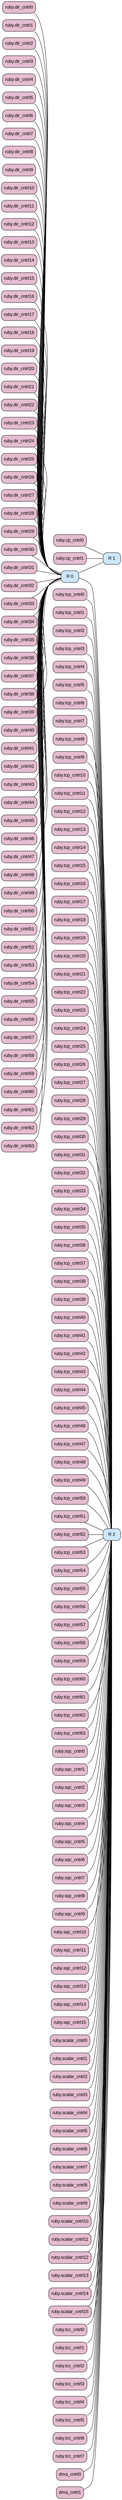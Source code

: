 graph G {
rankdir=LR;
"system.ruby.network.ext_links000.int_node" [color="#000000", fillcolor="#cce6fc", fontcolor="#000000", fontname=Arial, fontsize=14, label="R 0", shape=Mrecord, style="rounded, filled"];
"system.ruby.network.ext_links064.int_node" [color="#000000", fillcolor="#cce6fc", fontcolor="#000000", fontname=Arial, fontsize=14, label="R 1", shape=Mrecord, style="rounded, filled"];
"system.ruby.network.ext_links066.int_node" [color="#000000", fillcolor="#cce6fc", fontcolor="#000000", fontname=Arial, fontsize=14, label="R 2", shape=Mrecord, style="rounded, filled"];
"system.ruby.network.ext_links000.int_node" -- "system.ruby.network.ext_links064.int_node";
"system.ruby.network.ext_links000.int_node" -- "system.ruby.network.ext_links066.int_node";
"system.ruby.dir_cntrl0" [color="#000000", fillcolor="#e5bcd0", fontcolor="#000000", fontname=Arial, fontsize=14, label="ruby.dir_cntrl0", shape=Mrecord, style="rounded, filled"];
"system.ruby.dir_cntrl0" -- "system.ruby.network.ext_links000.int_node";
"system.ruby.dir_cntrl1" [color="#000000", fillcolor="#e5bcd0", fontcolor="#000000", fontname=Arial, fontsize=14, label="ruby.dir_cntrl1", shape=Mrecord, style="rounded, filled"];
"system.ruby.dir_cntrl1" -- "system.ruby.network.ext_links000.int_node";
"system.ruby.dir_cntrl2" [color="#000000", fillcolor="#e5bcd0", fontcolor="#000000", fontname=Arial, fontsize=14, label="ruby.dir_cntrl2", shape=Mrecord, style="rounded, filled"];
"system.ruby.dir_cntrl2" -- "system.ruby.network.ext_links000.int_node";
"system.ruby.dir_cntrl3" [color="#000000", fillcolor="#e5bcd0", fontcolor="#000000", fontname=Arial, fontsize=14, label="ruby.dir_cntrl3", shape=Mrecord, style="rounded, filled"];
"system.ruby.dir_cntrl3" -- "system.ruby.network.ext_links000.int_node";
"system.ruby.dir_cntrl4" [color="#000000", fillcolor="#e5bcd0", fontcolor="#000000", fontname=Arial, fontsize=14, label="ruby.dir_cntrl4", shape=Mrecord, style="rounded, filled"];
"system.ruby.dir_cntrl4" -- "system.ruby.network.ext_links000.int_node";
"system.ruby.dir_cntrl5" [color="#000000", fillcolor="#e5bcd0", fontcolor="#000000", fontname=Arial, fontsize=14, label="ruby.dir_cntrl5", shape=Mrecord, style="rounded, filled"];
"system.ruby.dir_cntrl5" -- "system.ruby.network.ext_links000.int_node";
"system.ruby.dir_cntrl6" [color="#000000", fillcolor="#e5bcd0", fontcolor="#000000", fontname=Arial, fontsize=14, label="ruby.dir_cntrl6", shape=Mrecord, style="rounded, filled"];
"system.ruby.dir_cntrl6" -- "system.ruby.network.ext_links000.int_node";
"system.ruby.dir_cntrl7" [color="#000000", fillcolor="#e5bcd0", fontcolor="#000000", fontname=Arial, fontsize=14, label="ruby.dir_cntrl7", shape=Mrecord, style="rounded, filled"];
"system.ruby.dir_cntrl7" -- "system.ruby.network.ext_links000.int_node";
"system.ruby.dir_cntrl8" [color="#000000", fillcolor="#e5bcd0", fontcolor="#000000", fontname=Arial, fontsize=14, label="ruby.dir_cntrl8", shape=Mrecord, style="rounded, filled"];
"system.ruby.dir_cntrl8" -- "system.ruby.network.ext_links000.int_node";
"system.ruby.dir_cntrl9" [color="#000000", fillcolor="#e5bcd0", fontcolor="#000000", fontname=Arial, fontsize=14, label="ruby.dir_cntrl9", shape=Mrecord, style="rounded, filled"];
"system.ruby.dir_cntrl9" -- "system.ruby.network.ext_links000.int_node";
"system.ruby.dir_cntrl10" [color="#000000", fillcolor="#e5bcd0", fontcolor="#000000", fontname=Arial, fontsize=14, label="ruby.dir_cntrl10", shape=Mrecord, style="rounded, filled"];
"system.ruby.dir_cntrl10" -- "system.ruby.network.ext_links000.int_node";
"system.ruby.dir_cntrl11" [color="#000000", fillcolor="#e5bcd0", fontcolor="#000000", fontname=Arial, fontsize=14, label="ruby.dir_cntrl11", shape=Mrecord, style="rounded, filled"];
"system.ruby.dir_cntrl11" -- "system.ruby.network.ext_links000.int_node";
"system.ruby.dir_cntrl12" [color="#000000", fillcolor="#e5bcd0", fontcolor="#000000", fontname=Arial, fontsize=14, label="ruby.dir_cntrl12", shape=Mrecord, style="rounded, filled"];
"system.ruby.dir_cntrl12" -- "system.ruby.network.ext_links000.int_node";
"system.ruby.dir_cntrl13" [color="#000000", fillcolor="#e5bcd0", fontcolor="#000000", fontname=Arial, fontsize=14, label="ruby.dir_cntrl13", shape=Mrecord, style="rounded, filled"];
"system.ruby.dir_cntrl13" -- "system.ruby.network.ext_links000.int_node";
"system.ruby.dir_cntrl14" [color="#000000", fillcolor="#e5bcd0", fontcolor="#000000", fontname=Arial, fontsize=14, label="ruby.dir_cntrl14", shape=Mrecord, style="rounded, filled"];
"system.ruby.dir_cntrl14" -- "system.ruby.network.ext_links000.int_node";
"system.ruby.dir_cntrl15" [color="#000000", fillcolor="#e5bcd0", fontcolor="#000000", fontname=Arial, fontsize=14, label="ruby.dir_cntrl15", shape=Mrecord, style="rounded, filled"];
"system.ruby.dir_cntrl15" -- "system.ruby.network.ext_links000.int_node";
"system.ruby.dir_cntrl16" [color="#000000", fillcolor="#e5bcd0", fontcolor="#000000", fontname=Arial, fontsize=14, label="ruby.dir_cntrl16", shape=Mrecord, style="rounded, filled"];
"system.ruby.dir_cntrl16" -- "system.ruby.network.ext_links000.int_node";
"system.ruby.dir_cntrl17" [color="#000000", fillcolor="#e5bcd0", fontcolor="#000000", fontname=Arial, fontsize=14, label="ruby.dir_cntrl17", shape=Mrecord, style="rounded, filled"];
"system.ruby.dir_cntrl17" -- "system.ruby.network.ext_links000.int_node";
"system.ruby.dir_cntrl18" [color="#000000", fillcolor="#e5bcd0", fontcolor="#000000", fontname=Arial, fontsize=14, label="ruby.dir_cntrl18", shape=Mrecord, style="rounded, filled"];
"system.ruby.dir_cntrl18" -- "system.ruby.network.ext_links000.int_node";
"system.ruby.dir_cntrl19" [color="#000000", fillcolor="#e5bcd0", fontcolor="#000000", fontname=Arial, fontsize=14, label="ruby.dir_cntrl19", shape=Mrecord, style="rounded, filled"];
"system.ruby.dir_cntrl19" -- "system.ruby.network.ext_links000.int_node";
"system.ruby.dir_cntrl20" [color="#000000", fillcolor="#e5bcd0", fontcolor="#000000", fontname=Arial, fontsize=14, label="ruby.dir_cntrl20", shape=Mrecord, style="rounded, filled"];
"system.ruby.dir_cntrl20" -- "system.ruby.network.ext_links000.int_node";
"system.ruby.dir_cntrl21" [color="#000000", fillcolor="#e5bcd0", fontcolor="#000000", fontname=Arial, fontsize=14, label="ruby.dir_cntrl21", shape=Mrecord, style="rounded, filled"];
"system.ruby.dir_cntrl21" -- "system.ruby.network.ext_links000.int_node";
"system.ruby.dir_cntrl22" [color="#000000", fillcolor="#e5bcd0", fontcolor="#000000", fontname=Arial, fontsize=14, label="ruby.dir_cntrl22", shape=Mrecord, style="rounded, filled"];
"system.ruby.dir_cntrl22" -- "system.ruby.network.ext_links000.int_node";
"system.ruby.dir_cntrl23" [color="#000000", fillcolor="#e5bcd0", fontcolor="#000000", fontname=Arial, fontsize=14, label="ruby.dir_cntrl23", shape=Mrecord, style="rounded, filled"];
"system.ruby.dir_cntrl23" -- "system.ruby.network.ext_links000.int_node";
"system.ruby.dir_cntrl24" [color="#000000", fillcolor="#e5bcd0", fontcolor="#000000", fontname=Arial, fontsize=14, label="ruby.dir_cntrl24", shape=Mrecord, style="rounded, filled"];
"system.ruby.dir_cntrl24" -- "system.ruby.network.ext_links000.int_node";
"system.ruby.dir_cntrl25" [color="#000000", fillcolor="#e5bcd0", fontcolor="#000000", fontname=Arial, fontsize=14, label="ruby.dir_cntrl25", shape=Mrecord, style="rounded, filled"];
"system.ruby.dir_cntrl25" -- "system.ruby.network.ext_links000.int_node";
"system.ruby.dir_cntrl26" [color="#000000", fillcolor="#e5bcd0", fontcolor="#000000", fontname=Arial, fontsize=14, label="ruby.dir_cntrl26", shape=Mrecord, style="rounded, filled"];
"system.ruby.dir_cntrl26" -- "system.ruby.network.ext_links000.int_node";
"system.ruby.dir_cntrl27" [color="#000000", fillcolor="#e5bcd0", fontcolor="#000000", fontname=Arial, fontsize=14, label="ruby.dir_cntrl27", shape=Mrecord, style="rounded, filled"];
"system.ruby.dir_cntrl27" -- "system.ruby.network.ext_links000.int_node";
"system.ruby.dir_cntrl28" [color="#000000", fillcolor="#e5bcd0", fontcolor="#000000", fontname=Arial, fontsize=14, label="ruby.dir_cntrl28", shape=Mrecord, style="rounded, filled"];
"system.ruby.dir_cntrl28" -- "system.ruby.network.ext_links000.int_node";
"system.ruby.dir_cntrl29" [color="#000000", fillcolor="#e5bcd0", fontcolor="#000000", fontname=Arial, fontsize=14, label="ruby.dir_cntrl29", shape=Mrecord, style="rounded, filled"];
"system.ruby.dir_cntrl29" -- "system.ruby.network.ext_links000.int_node";
"system.ruby.dir_cntrl30" [color="#000000", fillcolor="#e5bcd0", fontcolor="#000000", fontname=Arial, fontsize=14, label="ruby.dir_cntrl30", shape=Mrecord, style="rounded, filled"];
"system.ruby.dir_cntrl30" -- "system.ruby.network.ext_links000.int_node";
"system.ruby.dir_cntrl31" [color="#000000", fillcolor="#e5bcd0", fontcolor="#000000", fontname=Arial, fontsize=14, label="ruby.dir_cntrl31", shape=Mrecord, style="rounded, filled"];
"system.ruby.dir_cntrl31" -- "system.ruby.network.ext_links000.int_node";
"system.ruby.dir_cntrl32" [color="#000000", fillcolor="#e5bcd0", fontcolor="#000000", fontname=Arial, fontsize=14, label="ruby.dir_cntrl32", shape=Mrecord, style="rounded, filled"];
"system.ruby.dir_cntrl32" -- "system.ruby.network.ext_links000.int_node";
"system.ruby.dir_cntrl33" [color="#000000", fillcolor="#e5bcd0", fontcolor="#000000", fontname=Arial, fontsize=14, label="ruby.dir_cntrl33", shape=Mrecord, style="rounded, filled"];
"system.ruby.dir_cntrl33" -- "system.ruby.network.ext_links000.int_node";
"system.ruby.dir_cntrl34" [color="#000000", fillcolor="#e5bcd0", fontcolor="#000000", fontname=Arial, fontsize=14, label="ruby.dir_cntrl34", shape=Mrecord, style="rounded, filled"];
"system.ruby.dir_cntrl34" -- "system.ruby.network.ext_links000.int_node";
"system.ruby.dir_cntrl35" [color="#000000", fillcolor="#e5bcd0", fontcolor="#000000", fontname=Arial, fontsize=14, label="ruby.dir_cntrl35", shape=Mrecord, style="rounded, filled"];
"system.ruby.dir_cntrl35" -- "system.ruby.network.ext_links000.int_node";
"system.ruby.dir_cntrl36" [color="#000000", fillcolor="#e5bcd0", fontcolor="#000000", fontname=Arial, fontsize=14, label="ruby.dir_cntrl36", shape=Mrecord, style="rounded, filled"];
"system.ruby.dir_cntrl36" -- "system.ruby.network.ext_links000.int_node";
"system.ruby.dir_cntrl37" [color="#000000", fillcolor="#e5bcd0", fontcolor="#000000", fontname=Arial, fontsize=14, label="ruby.dir_cntrl37", shape=Mrecord, style="rounded, filled"];
"system.ruby.dir_cntrl37" -- "system.ruby.network.ext_links000.int_node";
"system.ruby.dir_cntrl38" [color="#000000", fillcolor="#e5bcd0", fontcolor="#000000", fontname=Arial, fontsize=14, label="ruby.dir_cntrl38", shape=Mrecord, style="rounded, filled"];
"system.ruby.dir_cntrl38" -- "system.ruby.network.ext_links000.int_node";
"system.ruby.dir_cntrl39" [color="#000000", fillcolor="#e5bcd0", fontcolor="#000000", fontname=Arial, fontsize=14, label="ruby.dir_cntrl39", shape=Mrecord, style="rounded, filled"];
"system.ruby.dir_cntrl39" -- "system.ruby.network.ext_links000.int_node";
"system.ruby.dir_cntrl40" [color="#000000", fillcolor="#e5bcd0", fontcolor="#000000", fontname=Arial, fontsize=14, label="ruby.dir_cntrl40", shape=Mrecord, style="rounded, filled"];
"system.ruby.dir_cntrl40" -- "system.ruby.network.ext_links000.int_node";
"system.ruby.dir_cntrl41" [color="#000000", fillcolor="#e5bcd0", fontcolor="#000000", fontname=Arial, fontsize=14, label="ruby.dir_cntrl41", shape=Mrecord, style="rounded, filled"];
"system.ruby.dir_cntrl41" -- "system.ruby.network.ext_links000.int_node";
"system.ruby.dir_cntrl42" [color="#000000", fillcolor="#e5bcd0", fontcolor="#000000", fontname=Arial, fontsize=14, label="ruby.dir_cntrl42", shape=Mrecord, style="rounded, filled"];
"system.ruby.dir_cntrl42" -- "system.ruby.network.ext_links000.int_node";
"system.ruby.dir_cntrl43" [color="#000000", fillcolor="#e5bcd0", fontcolor="#000000", fontname=Arial, fontsize=14, label="ruby.dir_cntrl43", shape=Mrecord, style="rounded, filled"];
"system.ruby.dir_cntrl43" -- "system.ruby.network.ext_links000.int_node";
"system.ruby.dir_cntrl44" [color="#000000", fillcolor="#e5bcd0", fontcolor="#000000", fontname=Arial, fontsize=14, label="ruby.dir_cntrl44", shape=Mrecord, style="rounded, filled"];
"system.ruby.dir_cntrl44" -- "system.ruby.network.ext_links000.int_node";
"system.ruby.dir_cntrl45" [color="#000000", fillcolor="#e5bcd0", fontcolor="#000000", fontname=Arial, fontsize=14, label="ruby.dir_cntrl45", shape=Mrecord, style="rounded, filled"];
"system.ruby.dir_cntrl45" -- "system.ruby.network.ext_links000.int_node";
"system.ruby.dir_cntrl46" [color="#000000", fillcolor="#e5bcd0", fontcolor="#000000", fontname=Arial, fontsize=14, label="ruby.dir_cntrl46", shape=Mrecord, style="rounded, filled"];
"system.ruby.dir_cntrl46" -- "system.ruby.network.ext_links000.int_node";
"system.ruby.dir_cntrl47" [color="#000000", fillcolor="#e5bcd0", fontcolor="#000000", fontname=Arial, fontsize=14, label="ruby.dir_cntrl47", shape=Mrecord, style="rounded, filled"];
"system.ruby.dir_cntrl47" -- "system.ruby.network.ext_links000.int_node";
"system.ruby.dir_cntrl48" [color="#000000", fillcolor="#e5bcd0", fontcolor="#000000", fontname=Arial, fontsize=14, label="ruby.dir_cntrl48", shape=Mrecord, style="rounded, filled"];
"system.ruby.dir_cntrl48" -- "system.ruby.network.ext_links000.int_node";
"system.ruby.dir_cntrl49" [color="#000000", fillcolor="#e5bcd0", fontcolor="#000000", fontname=Arial, fontsize=14, label="ruby.dir_cntrl49", shape=Mrecord, style="rounded, filled"];
"system.ruby.dir_cntrl49" -- "system.ruby.network.ext_links000.int_node";
"system.ruby.dir_cntrl50" [color="#000000", fillcolor="#e5bcd0", fontcolor="#000000", fontname=Arial, fontsize=14, label="ruby.dir_cntrl50", shape=Mrecord, style="rounded, filled"];
"system.ruby.dir_cntrl50" -- "system.ruby.network.ext_links000.int_node";
"system.ruby.dir_cntrl51" [color="#000000", fillcolor="#e5bcd0", fontcolor="#000000", fontname=Arial, fontsize=14, label="ruby.dir_cntrl51", shape=Mrecord, style="rounded, filled"];
"system.ruby.dir_cntrl51" -- "system.ruby.network.ext_links000.int_node";
"system.ruby.dir_cntrl52" [color="#000000", fillcolor="#e5bcd0", fontcolor="#000000", fontname=Arial, fontsize=14, label="ruby.dir_cntrl52", shape=Mrecord, style="rounded, filled"];
"system.ruby.dir_cntrl52" -- "system.ruby.network.ext_links000.int_node";
"system.ruby.dir_cntrl53" [color="#000000", fillcolor="#e5bcd0", fontcolor="#000000", fontname=Arial, fontsize=14, label="ruby.dir_cntrl53", shape=Mrecord, style="rounded, filled"];
"system.ruby.dir_cntrl53" -- "system.ruby.network.ext_links000.int_node";
"system.ruby.dir_cntrl54" [color="#000000", fillcolor="#e5bcd0", fontcolor="#000000", fontname=Arial, fontsize=14, label="ruby.dir_cntrl54", shape=Mrecord, style="rounded, filled"];
"system.ruby.dir_cntrl54" -- "system.ruby.network.ext_links000.int_node";
"system.ruby.dir_cntrl55" [color="#000000", fillcolor="#e5bcd0", fontcolor="#000000", fontname=Arial, fontsize=14, label="ruby.dir_cntrl55", shape=Mrecord, style="rounded, filled"];
"system.ruby.dir_cntrl55" -- "system.ruby.network.ext_links000.int_node";
"system.ruby.dir_cntrl56" [color="#000000", fillcolor="#e5bcd0", fontcolor="#000000", fontname=Arial, fontsize=14, label="ruby.dir_cntrl56", shape=Mrecord, style="rounded, filled"];
"system.ruby.dir_cntrl56" -- "system.ruby.network.ext_links000.int_node";
"system.ruby.dir_cntrl57" [color="#000000", fillcolor="#e5bcd0", fontcolor="#000000", fontname=Arial, fontsize=14, label="ruby.dir_cntrl57", shape=Mrecord, style="rounded, filled"];
"system.ruby.dir_cntrl57" -- "system.ruby.network.ext_links000.int_node";
"system.ruby.dir_cntrl58" [color="#000000", fillcolor="#e5bcd0", fontcolor="#000000", fontname=Arial, fontsize=14, label="ruby.dir_cntrl58", shape=Mrecord, style="rounded, filled"];
"system.ruby.dir_cntrl58" -- "system.ruby.network.ext_links000.int_node";
"system.ruby.dir_cntrl59" [color="#000000", fillcolor="#e5bcd0", fontcolor="#000000", fontname=Arial, fontsize=14, label="ruby.dir_cntrl59", shape=Mrecord, style="rounded, filled"];
"system.ruby.dir_cntrl59" -- "system.ruby.network.ext_links000.int_node";
"system.ruby.dir_cntrl60" [color="#000000", fillcolor="#e5bcd0", fontcolor="#000000", fontname=Arial, fontsize=14, label="ruby.dir_cntrl60", shape=Mrecord, style="rounded, filled"];
"system.ruby.dir_cntrl60" -- "system.ruby.network.ext_links000.int_node";
"system.ruby.dir_cntrl61" [color="#000000", fillcolor="#e5bcd0", fontcolor="#000000", fontname=Arial, fontsize=14, label="ruby.dir_cntrl61", shape=Mrecord, style="rounded, filled"];
"system.ruby.dir_cntrl61" -- "system.ruby.network.ext_links000.int_node";
"system.ruby.dir_cntrl62" [color="#000000", fillcolor="#e5bcd0", fontcolor="#000000", fontname=Arial, fontsize=14, label="ruby.dir_cntrl62", shape=Mrecord, style="rounded, filled"];
"system.ruby.dir_cntrl62" -- "system.ruby.network.ext_links000.int_node";
"system.ruby.dir_cntrl63" [color="#000000", fillcolor="#e5bcd0", fontcolor="#000000", fontname=Arial, fontsize=14, label="ruby.dir_cntrl63", shape=Mrecord, style="rounded, filled"];
"system.ruby.dir_cntrl63" -- "system.ruby.network.ext_links000.int_node";
"system.ruby.cp_cntrl0" [color="#000000", fillcolor="#e5bcd0", fontcolor="#000000", fontname=Arial, fontsize=14, label="ruby.cp_cntrl0", shape=Mrecord, style="rounded, filled"];
"system.ruby.cp_cntrl0" -- "system.ruby.network.ext_links064.int_node";
"system.ruby.cp_cntrl1" [color="#000000", fillcolor="#e5bcd0", fontcolor="#000000", fontname=Arial, fontsize=14, label="ruby.cp_cntrl1", shape=Mrecord, style="rounded, filled"];
"system.ruby.cp_cntrl1" -- "system.ruby.network.ext_links064.int_node";
"system.ruby.tcp_cntrl0" [color="#000000", fillcolor="#e5bcd0", fontcolor="#000000", fontname=Arial, fontsize=14, label="ruby.tcp_cntrl0", shape=Mrecord, style="rounded, filled"];
"system.ruby.tcp_cntrl0" -- "system.ruby.network.ext_links066.int_node";
"system.ruby.tcp_cntrl1" [color="#000000", fillcolor="#e5bcd0", fontcolor="#000000", fontname=Arial, fontsize=14, label="ruby.tcp_cntrl1", shape=Mrecord, style="rounded, filled"];
"system.ruby.tcp_cntrl1" -- "system.ruby.network.ext_links066.int_node";
"system.ruby.tcp_cntrl2" [color="#000000", fillcolor="#e5bcd0", fontcolor="#000000", fontname=Arial, fontsize=14, label="ruby.tcp_cntrl2", shape=Mrecord, style="rounded, filled"];
"system.ruby.tcp_cntrl2" -- "system.ruby.network.ext_links066.int_node";
"system.ruby.tcp_cntrl3" [color="#000000", fillcolor="#e5bcd0", fontcolor="#000000", fontname=Arial, fontsize=14, label="ruby.tcp_cntrl3", shape=Mrecord, style="rounded, filled"];
"system.ruby.tcp_cntrl3" -- "system.ruby.network.ext_links066.int_node";
"system.ruby.tcp_cntrl4" [color="#000000", fillcolor="#e5bcd0", fontcolor="#000000", fontname=Arial, fontsize=14, label="ruby.tcp_cntrl4", shape=Mrecord, style="rounded, filled"];
"system.ruby.tcp_cntrl4" -- "system.ruby.network.ext_links066.int_node";
"system.ruby.tcp_cntrl5" [color="#000000", fillcolor="#e5bcd0", fontcolor="#000000", fontname=Arial, fontsize=14, label="ruby.tcp_cntrl5", shape=Mrecord, style="rounded, filled"];
"system.ruby.tcp_cntrl5" -- "system.ruby.network.ext_links066.int_node";
"system.ruby.tcp_cntrl6" [color="#000000", fillcolor="#e5bcd0", fontcolor="#000000", fontname=Arial, fontsize=14, label="ruby.tcp_cntrl6", shape=Mrecord, style="rounded, filled"];
"system.ruby.tcp_cntrl6" -- "system.ruby.network.ext_links066.int_node";
"system.ruby.tcp_cntrl7" [color="#000000", fillcolor="#e5bcd0", fontcolor="#000000", fontname=Arial, fontsize=14, label="ruby.tcp_cntrl7", shape=Mrecord, style="rounded, filled"];
"system.ruby.tcp_cntrl7" -- "system.ruby.network.ext_links066.int_node";
"system.ruby.tcp_cntrl8" [color="#000000", fillcolor="#e5bcd0", fontcolor="#000000", fontname=Arial, fontsize=14, label="ruby.tcp_cntrl8", shape=Mrecord, style="rounded, filled"];
"system.ruby.tcp_cntrl8" -- "system.ruby.network.ext_links066.int_node";
"system.ruby.tcp_cntrl9" [color="#000000", fillcolor="#e5bcd0", fontcolor="#000000", fontname=Arial, fontsize=14, label="ruby.tcp_cntrl9", shape=Mrecord, style="rounded, filled"];
"system.ruby.tcp_cntrl9" -- "system.ruby.network.ext_links066.int_node";
"system.ruby.tcp_cntrl10" [color="#000000", fillcolor="#e5bcd0", fontcolor="#000000", fontname=Arial, fontsize=14, label="ruby.tcp_cntrl10", shape=Mrecord, style="rounded, filled"];
"system.ruby.tcp_cntrl10" -- "system.ruby.network.ext_links066.int_node";
"system.ruby.tcp_cntrl11" [color="#000000", fillcolor="#e5bcd0", fontcolor="#000000", fontname=Arial, fontsize=14, label="ruby.tcp_cntrl11", shape=Mrecord, style="rounded, filled"];
"system.ruby.tcp_cntrl11" -- "system.ruby.network.ext_links066.int_node";
"system.ruby.tcp_cntrl12" [color="#000000", fillcolor="#e5bcd0", fontcolor="#000000", fontname=Arial, fontsize=14, label="ruby.tcp_cntrl12", shape=Mrecord, style="rounded, filled"];
"system.ruby.tcp_cntrl12" -- "system.ruby.network.ext_links066.int_node";
"system.ruby.tcp_cntrl13" [color="#000000", fillcolor="#e5bcd0", fontcolor="#000000", fontname=Arial, fontsize=14, label="ruby.tcp_cntrl13", shape=Mrecord, style="rounded, filled"];
"system.ruby.tcp_cntrl13" -- "system.ruby.network.ext_links066.int_node";
"system.ruby.tcp_cntrl14" [color="#000000", fillcolor="#e5bcd0", fontcolor="#000000", fontname=Arial, fontsize=14, label="ruby.tcp_cntrl14", shape=Mrecord, style="rounded, filled"];
"system.ruby.tcp_cntrl14" -- "system.ruby.network.ext_links066.int_node";
"system.ruby.tcp_cntrl15" [color="#000000", fillcolor="#e5bcd0", fontcolor="#000000", fontname=Arial, fontsize=14, label="ruby.tcp_cntrl15", shape=Mrecord, style="rounded, filled"];
"system.ruby.tcp_cntrl15" -- "system.ruby.network.ext_links066.int_node";
"system.ruby.tcp_cntrl16" [color="#000000", fillcolor="#e5bcd0", fontcolor="#000000", fontname=Arial, fontsize=14, label="ruby.tcp_cntrl16", shape=Mrecord, style="rounded, filled"];
"system.ruby.tcp_cntrl16" -- "system.ruby.network.ext_links066.int_node";
"system.ruby.tcp_cntrl17" [color="#000000", fillcolor="#e5bcd0", fontcolor="#000000", fontname=Arial, fontsize=14, label="ruby.tcp_cntrl17", shape=Mrecord, style="rounded, filled"];
"system.ruby.tcp_cntrl17" -- "system.ruby.network.ext_links066.int_node";
"system.ruby.tcp_cntrl18" [color="#000000", fillcolor="#e5bcd0", fontcolor="#000000", fontname=Arial, fontsize=14, label="ruby.tcp_cntrl18", shape=Mrecord, style="rounded, filled"];
"system.ruby.tcp_cntrl18" -- "system.ruby.network.ext_links066.int_node";
"system.ruby.tcp_cntrl19" [color="#000000", fillcolor="#e5bcd0", fontcolor="#000000", fontname=Arial, fontsize=14, label="ruby.tcp_cntrl19", shape=Mrecord, style="rounded, filled"];
"system.ruby.tcp_cntrl19" -- "system.ruby.network.ext_links066.int_node";
"system.ruby.tcp_cntrl20" [color="#000000", fillcolor="#e5bcd0", fontcolor="#000000", fontname=Arial, fontsize=14, label="ruby.tcp_cntrl20", shape=Mrecord, style="rounded, filled"];
"system.ruby.tcp_cntrl20" -- "system.ruby.network.ext_links066.int_node";
"system.ruby.tcp_cntrl21" [color="#000000", fillcolor="#e5bcd0", fontcolor="#000000", fontname=Arial, fontsize=14, label="ruby.tcp_cntrl21", shape=Mrecord, style="rounded, filled"];
"system.ruby.tcp_cntrl21" -- "system.ruby.network.ext_links066.int_node";
"system.ruby.tcp_cntrl22" [color="#000000", fillcolor="#e5bcd0", fontcolor="#000000", fontname=Arial, fontsize=14, label="ruby.tcp_cntrl22", shape=Mrecord, style="rounded, filled"];
"system.ruby.tcp_cntrl22" -- "system.ruby.network.ext_links066.int_node";
"system.ruby.tcp_cntrl23" [color="#000000", fillcolor="#e5bcd0", fontcolor="#000000", fontname=Arial, fontsize=14, label="ruby.tcp_cntrl23", shape=Mrecord, style="rounded, filled"];
"system.ruby.tcp_cntrl23" -- "system.ruby.network.ext_links066.int_node";
"system.ruby.tcp_cntrl24" [color="#000000", fillcolor="#e5bcd0", fontcolor="#000000", fontname=Arial, fontsize=14, label="ruby.tcp_cntrl24", shape=Mrecord, style="rounded, filled"];
"system.ruby.tcp_cntrl24" -- "system.ruby.network.ext_links066.int_node";
"system.ruby.tcp_cntrl25" [color="#000000", fillcolor="#e5bcd0", fontcolor="#000000", fontname=Arial, fontsize=14, label="ruby.tcp_cntrl25", shape=Mrecord, style="rounded, filled"];
"system.ruby.tcp_cntrl25" -- "system.ruby.network.ext_links066.int_node";
"system.ruby.tcp_cntrl26" [color="#000000", fillcolor="#e5bcd0", fontcolor="#000000", fontname=Arial, fontsize=14, label="ruby.tcp_cntrl26", shape=Mrecord, style="rounded, filled"];
"system.ruby.tcp_cntrl26" -- "system.ruby.network.ext_links066.int_node";
"system.ruby.tcp_cntrl27" [color="#000000", fillcolor="#e5bcd0", fontcolor="#000000", fontname=Arial, fontsize=14, label="ruby.tcp_cntrl27", shape=Mrecord, style="rounded, filled"];
"system.ruby.tcp_cntrl27" -- "system.ruby.network.ext_links066.int_node";
"system.ruby.tcp_cntrl28" [color="#000000", fillcolor="#e5bcd0", fontcolor="#000000", fontname=Arial, fontsize=14, label="ruby.tcp_cntrl28", shape=Mrecord, style="rounded, filled"];
"system.ruby.tcp_cntrl28" -- "system.ruby.network.ext_links066.int_node";
"system.ruby.tcp_cntrl29" [color="#000000", fillcolor="#e5bcd0", fontcolor="#000000", fontname=Arial, fontsize=14, label="ruby.tcp_cntrl29", shape=Mrecord, style="rounded, filled"];
"system.ruby.tcp_cntrl29" -- "system.ruby.network.ext_links066.int_node";
"system.ruby.tcp_cntrl30" [color="#000000", fillcolor="#e5bcd0", fontcolor="#000000", fontname=Arial, fontsize=14, label="ruby.tcp_cntrl30", shape=Mrecord, style="rounded, filled"];
"system.ruby.tcp_cntrl30" -- "system.ruby.network.ext_links066.int_node";
"system.ruby.tcp_cntrl31" [color="#000000", fillcolor="#e5bcd0", fontcolor="#000000", fontname=Arial, fontsize=14, label="ruby.tcp_cntrl31", shape=Mrecord, style="rounded, filled"];
"system.ruby.tcp_cntrl31" -- "system.ruby.network.ext_links066.int_node";
"system.ruby.tcp_cntrl32" [color="#000000", fillcolor="#e5bcd0", fontcolor="#000000", fontname=Arial, fontsize=14, label="ruby.tcp_cntrl32", shape=Mrecord, style="rounded, filled"];
"system.ruby.tcp_cntrl32" -- "system.ruby.network.ext_links066.int_node";
"system.ruby.tcp_cntrl33" [color="#000000", fillcolor="#e5bcd0", fontcolor="#000000", fontname=Arial, fontsize=14, label="ruby.tcp_cntrl33", shape=Mrecord, style="rounded, filled"];
"system.ruby.tcp_cntrl33" -- "system.ruby.network.ext_links066.int_node";
"system.ruby.tcp_cntrl34" [color="#000000", fillcolor="#e5bcd0", fontcolor="#000000", fontname=Arial, fontsize=14, label="ruby.tcp_cntrl34", shape=Mrecord, style="rounded, filled"];
"system.ruby.tcp_cntrl34" -- "system.ruby.network.ext_links066.int_node";
"system.ruby.tcp_cntrl35" [color="#000000", fillcolor="#e5bcd0", fontcolor="#000000", fontname=Arial, fontsize=14, label="ruby.tcp_cntrl35", shape=Mrecord, style="rounded, filled"];
"system.ruby.tcp_cntrl35" -- "system.ruby.network.ext_links066.int_node";
"system.ruby.tcp_cntrl36" [color="#000000", fillcolor="#e5bcd0", fontcolor="#000000", fontname=Arial, fontsize=14, label="ruby.tcp_cntrl36", shape=Mrecord, style="rounded, filled"];
"system.ruby.tcp_cntrl36" -- "system.ruby.network.ext_links066.int_node";
"system.ruby.tcp_cntrl37" [color="#000000", fillcolor="#e5bcd0", fontcolor="#000000", fontname=Arial, fontsize=14, label="ruby.tcp_cntrl37", shape=Mrecord, style="rounded, filled"];
"system.ruby.tcp_cntrl37" -- "system.ruby.network.ext_links066.int_node";
"system.ruby.tcp_cntrl38" [color="#000000", fillcolor="#e5bcd0", fontcolor="#000000", fontname=Arial, fontsize=14, label="ruby.tcp_cntrl38", shape=Mrecord, style="rounded, filled"];
"system.ruby.tcp_cntrl38" -- "system.ruby.network.ext_links066.int_node";
"system.ruby.tcp_cntrl39" [color="#000000", fillcolor="#e5bcd0", fontcolor="#000000", fontname=Arial, fontsize=14, label="ruby.tcp_cntrl39", shape=Mrecord, style="rounded, filled"];
"system.ruby.tcp_cntrl39" -- "system.ruby.network.ext_links066.int_node";
"system.ruby.tcp_cntrl40" [color="#000000", fillcolor="#e5bcd0", fontcolor="#000000", fontname=Arial, fontsize=14, label="ruby.tcp_cntrl40", shape=Mrecord, style="rounded, filled"];
"system.ruby.tcp_cntrl40" -- "system.ruby.network.ext_links066.int_node";
"system.ruby.tcp_cntrl41" [color="#000000", fillcolor="#e5bcd0", fontcolor="#000000", fontname=Arial, fontsize=14, label="ruby.tcp_cntrl41", shape=Mrecord, style="rounded, filled"];
"system.ruby.tcp_cntrl41" -- "system.ruby.network.ext_links066.int_node";
"system.ruby.tcp_cntrl42" [color="#000000", fillcolor="#e5bcd0", fontcolor="#000000", fontname=Arial, fontsize=14, label="ruby.tcp_cntrl42", shape=Mrecord, style="rounded, filled"];
"system.ruby.tcp_cntrl42" -- "system.ruby.network.ext_links066.int_node";
"system.ruby.tcp_cntrl43" [color="#000000", fillcolor="#e5bcd0", fontcolor="#000000", fontname=Arial, fontsize=14, label="ruby.tcp_cntrl43", shape=Mrecord, style="rounded, filled"];
"system.ruby.tcp_cntrl43" -- "system.ruby.network.ext_links066.int_node";
"system.ruby.tcp_cntrl44" [color="#000000", fillcolor="#e5bcd0", fontcolor="#000000", fontname=Arial, fontsize=14, label="ruby.tcp_cntrl44", shape=Mrecord, style="rounded, filled"];
"system.ruby.tcp_cntrl44" -- "system.ruby.network.ext_links066.int_node";
"system.ruby.tcp_cntrl45" [color="#000000", fillcolor="#e5bcd0", fontcolor="#000000", fontname=Arial, fontsize=14, label="ruby.tcp_cntrl45", shape=Mrecord, style="rounded, filled"];
"system.ruby.tcp_cntrl45" -- "system.ruby.network.ext_links066.int_node";
"system.ruby.tcp_cntrl46" [color="#000000", fillcolor="#e5bcd0", fontcolor="#000000", fontname=Arial, fontsize=14, label="ruby.tcp_cntrl46", shape=Mrecord, style="rounded, filled"];
"system.ruby.tcp_cntrl46" -- "system.ruby.network.ext_links066.int_node";
"system.ruby.tcp_cntrl47" [color="#000000", fillcolor="#e5bcd0", fontcolor="#000000", fontname=Arial, fontsize=14, label="ruby.tcp_cntrl47", shape=Mrecord, style="rounded, filled"];
"system.ruby.tcp_cntrl47" -- "system.ruby.network.ext_links066.int_node";
"system.ruby.tcp_cntrl48" [color="#000000", fillcolor="#e5bcd0", fontcolor="#000000", fontname=Arial, fontsize=14, label="ruby.tcp_cntrl48", shape=Mrecord, style="rounded, filled"];
"system.ruby.tcp_cntrl48" -- "system.ruby.network.ext_links066.int_node";
"system.ruby.tcp_cntrl49" [color="#000000", fillcolor="#e5bcd0", fontcolor="#000000", fontname=Arial, fontsize=14, label="ruby.tcp_cntrl49", shape=Mrecord, style="rounded, filled"];
"system.ruby.tcp_cntrl49" -- "system.ruby.network.ext_links066.int_node";
"system.ruby.tcp_cntrl50" [color="#000000", fillcolor="#e5bcd0", fontcolor="#000000", fontname=Arial, fontsize=14, label="ruby.tcp_cntrl50", shape=Mrecord, style="rounded, filled"];
"system.ruby.tcp_cntrl50" -- "system.ruby.network.ext_links066.int_node";
"system.ruby.tcp_cntrl51" [color="#000000", fillcolor="#e5bcd0", fontcolor="#000000", fontname=Arial, fontsize=14, label="ruby.tcp_cntrl51", shape=Mrecord, style="rounded, filled"];
"system.ruby.tcp_cntrl51" -- "system.ruby.network.ext_links066.int_node";
"system.ruby.tcp_cntrl52" [color="#000000", fillcolor="#e5bcd0", fontcolor="#000000", fontname=Arial, fontsize=14, label="ruby.tcp_cntrl52", shape=Mrecord, style="rounded, filled"];
"system.ruby.tcp_cntrl52" -- "system.ruby.network.ext_links066.int_node";
"system.ruby.tcp_cntrl53" [color="#000000", fillcolor="#e5bcd0", fontcolor="#000000", fontname=Arial, fontsize=14, label="ruby.tcp_cntrl53", shape=Mrecord, style="rounded, filled"];
"system.ruby.tcp_cntrl53" -- "system.ruby.network.ext_links066.int_node";
"system.ruby.tcp_cntrl54" [color="#000000", fillcolor="#e5bcd0", fontcolor="#000000", fontname=Arial, fontsize=14, label="ruby.tcp_cntrl54", shape=Mrecord, style="rounded, filled"];
"system.ruby.tcp_cntrl54" -- "system.ruby.network.ext_links066.int_node";
"system.ruby.tcp_cntrl55" [color="#000000", fillcolor="#e5bcd0", fontcolor="#000000", fontname=Arial, fontsize=14, label="ruby.tcp_cntrl55", shape=Mrecord, style="rounded, filled"];
"system.ruby.tcp_cntrl55" -- "system.ruby.network.ext_links066.int_node";
"system.ruby.tcp_cntrl56" [color="#000000", fillcolor="#e5bcd0", fontcolor="#000000", fontname=Arial, fontsize=14, label="ruby.tcp_cntrl56", shape=Mrecord, style="rounded, filled"];
"system.ruby.tcp_cntrl56" -- "system.ruby.network.ext_links066.int_node";
"system.ruby.tcp_cntrl57" [color="#000000", fillcolor="#e5bcd0", fontcolor="#000000", fontname=Arial, fontsize=14, label="ruby.tcp_cntrl57", shape=Mrecord, style="rounded, filled"];
"system.ruby.tcp_cntrl57" -- "system.ruby.network.ext_links066.int_node";
"system.ruby.tcp_cntrl58" [color="#000000", fillcolor="#e5bcd0", fontcolor="#000000", fontname=Arial, fontsize=14, label="ruby.tcp_cntrl58", shape=Mrecord, style="rounded, filled"];
"system.ruby.tcp_cntrl58" -- "system.ruby.network.ext_links066.int_node";
"system.ruby.tcp_cntrl59" [color="#000000", fillcolor="#e5bcd0", fontcolor="#000000", fontname=Arial, fontsize=14, label="ruby.tcp_cntrl59", shape=Mrecord, style="rounded, filled"];
"system.ruby.tcp_cntrl59" -- "system.ruby.network.ext_links066.int_node";
"system.ruby.tcp_cntrl60" [color="#000000", fillcolor="#e5bcd0", fontcolor="#000000", fontname=Arial, fontsize=14, label="ruby.tcp_cntrl60", shape=Mrecord, style="rounded, filled"];
"system.ruby.tcp_cntrl60" -- "system.ruby.network.ext_links066.int_node";
"system.ruby.tcp_cntrl61" [color="#000000", fillcolor="#e5bcd0", fontcolor="#000000", fontname=Arial, fontsize=14, label="ruby.tcp_cntrl61", shape=Mrecord, style="rounded, filled"];
"system.ruby.tcp_cntrl61" -- "system.ruby.network.ext_links066.int_node";
"system.ruby.tcp_cntrl62" [color="#000000", fillcolor="#e5bcd0", fontcolor="#000000", fontname=Arial, fontsize=14, label="ruby.tcp_cntrl62", shape=Mrecord, style="rounded, filled"];
"system.ruby.tcp_cntrl62" -- "system.ruby.network.ext_links066.int_node";
"system.ruby.tcp_cntrl63" [color="#000000", fillcolor="#e5bcd0", fontcolor="#000000", fontname=Arial, fontsize=14, label="ruby.tcp_cntrl63", shape=Mrecord, style="rounded, filled"];
"system.ruby.tcp_cntrl63" -- "system.ruby.network.ext_links066.int_node";
"system.ruby.sqc_cntrl0" [color="#000000", fillcolor="#e5bcd0", fontcolor="#000000", fontname=Arial, fontsize=14, label="ruby.sqc_cntrl0", shape=Mrecord, style="rounded, filled"];
"system.ruby.sqc_cntrl0" -- "system.ruby.network.ext_links066.int_node";
"system.ruby.sqc_cntrl1" [color="#000000", fillcolor="#e5bcd0", fontcolor="#000000", fontname=Arial, fontsize=14, label="ruby.sqc_cntrl1", shape=Mrecord, style="rounded, filled"];
"system.ruby.sqc_cntrl1" -- "system.ruby.network.ext_links066.int_node";
"system.ruby.sqc_cntrl2" [color="#000000", fillcolor="#e5bcd0", fontcolor="#000000", fontname=Arial, fontsize=14, label="ruby.sqc_cntrl2", shape=Mrecord, style="rounded, filled"];
"system.ruby.sqc_cntrl2" -- "system.ruby.network.ext_links066.int_node";
"system.ruby.sqc_cntrl3" [color="#000000", fillcolor="#e5bcd0", fontcolor="#000000", fontname=Arial, fontsize=14, label="ruby.sqc_cntrl3", shape=Mrecord, style="rounded, filled"];
"system.ruby.sqc_cntrl3" -- "system.ruby.network.ext_links066.int_node";
"system.ruby.sqc_cntrl4" [color="#000000", fillcolor="#e5bcd0", fontcolor="#000000", fontname=Arial, fontsize=14, label="ruby.sqc_cntrl4", shape=Mrecord, style="rounded, filled"];
"system.ruby.sqc_cntrl4" -- "system.ruby.network.ext_links066.int_node";
"system.ruby.sqc_cntrl5" [color="#000000", fillcolor="#e5bcd0", fontcolor="#000000", fontname=Arial, fontsize=14, label="ruby.sqc_cntrl5", shape=Mrecord, style="rounded, filled"];
"system.ruby.sqc_cntrl5" -- "system.ruby.network.ext_links066.int_node";
"system.ruby.sqc_cntrl6" [color="#000000", fillcolor="#e5bcd0", fontcolor="#000000", fontname=Arial, fontsize=14, label="ruby.sqc_cntrl6", shape=Mrecord, style="rounded, filled"];
"system.ruby.sqc_cntrl6" -- "system.ruby.network.ext_links066.int_node";
"system.ruby.sqc_cntrl7" [color="#000000", fillcolor="#e5bcd0", fontcolor="#000000", fontname=Arial, fontsize=14, label="ruby.sqc_cntrl7", shape=Mrecord, style="rounded, filled"];
"system.ruby.sqc_cntrl7" -- "system.ruby.network.ext_links066.int_node";
"system.ruby.sqc_cntrl8" [color="#000000", fillcolor="#e5bcd0", fontcolor="#000000", fontname=Arial, fontsize=14, label="ruby.sqc_cntrl8", shape=Mrecord, style="rounded, filled"];
"system.ruby.sqc_cntrl8" -- "system.ruby.network.ext_links066.int_node";
"system.ruby.sqc_cntrl9" [color="#000000", fillcolor="#e5bcd0", fontcolor="#000000", fontname=Arial, fontsize=14, label="ruby.sqc_cntrl9", shape=Mrecord, style="rounded, filled"];
"system.ruby.sqc_cntrl9" -- "system.ruby.network.ext_links066.int_node";
"system.ruby.sqc_cntrl10" [color="#000000", fillcolor="#e5bcd0", fontcolor="#000000", fontname=Arial, fontsize=14, label="ruby.sqc_cntrl10", shape=Mrecord, style="rounded, filled"];
"system.ruby.sqc_cntrl10" -- "system.ruby.network.ext_links066.int_node";
"system.ruby.sqc_cntrl11" [color="#000000", fillcolor="#e5bcd0", fontcolor="#000000", fontname=Arial, fontsize=14, label="ruby.sqc_cntrl11", shape=Mrecord, style="rounded, filled"];
"system.ruby.sqc_cntrl11" -- "system.ruby.network.ext_links066.int_node";
"system.ruby.sqc_cntrl12" [color="#000000", fillcolor="#e5bcd0", fontcolor="#000000", fontname=Arial, fontsize=14, label="ruby.sqc_cntrl12", shape=Mrecord, style="rounded, filled"];
"system.ruby.sqc_cntrl12" -- "system.ruby.network.ext_links066.int_node";
"system.ruby.sqc_cntrl13" [color="#000000", fillcolor="#e5bcd0", fontcolor="#000000", fontname=Arial, fontsize=14, label="ruby.sqc_cntrl13", shape=Mrecord, style="rounded, filled"];
"system.ruby.sqc_cntrl13" -- "system.ruby.network.ext_links066.int_node";
"system.ruby.sqc_cntrl14" [color="#000000", fillcolor="#e5bcd0", fontcolor="#000000", fontname=Arial, fontsize=14, label="ruby.sqc_cntrl14", shape=Mrecord, style="rounded, filled"];
"system.ruby.sqc_cntrl14" -- "system.ruby.network.ext_links066.int_node";
"system.ruby.sqc_cntrl15" [color="#000000", fillcolor="#e5bcd0", fontcolor="#000000", fontname=Arial, fontsize=14, label="ruby.sqc_cntrl15", shape=Mrecord, style="rounded, filled"];
"system.ruby.sqc_cntrl15" -- "system.ruby.network.ext_links066.int_node";
"system.ruby.scalar_cntrl0" [color="#000000", fillcolor="#e5bcd0", fontcolor="#000000", fontname=Arial, fontsize=14, label="ruby.scalar_cntrl0", shape=Mrecord, style="rounded, filled"];
"system.ruby.scalar_cntrl0" -- "system.ruby.network.ext_links066.int_node";
"system.ruby.scalar_cntrl1" [color="#000000", fillcolor="#e5bcd0", fontcolor="#000000", fontname=Arial, fontsize=14, label="ruby.scalar_cntrl1", shape=Mrecord, style="rounded, filled"];
"system.ruby.scalar_cntrl1" -- "system.ruby.network.ext_links066.int_node";
"system.ruby.scalar_cntrl2" [color="#000000", fillcolor="#e5bcd0", fontcolor="#000000", fontname=Arial, fontsize=14, label="ruby.scalar_cntrl2", shape=Mrecord, style="rounded, filled"];
"system.ruby.scalar_cntrl2" -- "system.ruby.network.ext_links066.int_node";
"system.ruby.scalar_cntrl3" [color="#000000", fillcolor="#e5bcd0", fontcolor="#000000", fontname=Arial, fontsize=14, label="ruby.scalar_cntrl3", shape=Mrecord, style="rounded, filled"];
"system.ruby.scalar_cntrl3" -- "system.ruby.network.ext_links066.int_node";
"system.ruby.scalar_cntrl4" [color="#000000", fillcolor="#e5bcd0", fontcolor="#000000", fontname=Arial, fontsize=14, label="ruby.scalar_cntrl4", shape=Mrecord, style="rounded, filled"];
"system.ruby.scalar_cntrl4" -- "system.ruby.network.ext_links066.int_node";
"system.ruby.scalar_cntrl5" [color="#000000", fillcolor="#e5bcd0", fontcolor="#000000", fontname=Arial, fontsize=14, label="ruby.scalar_cntrl5", shape=Mrecord, style="rounded, filled"];
"system.ruby.scalar_cntrl5" -- "system.ruby.network.ext_links066.int_node";
"system.ruby.scalar_cntrl6" [color="#000000", fillcolor="#e5bcd0", fontcolor="#000000", fontname=Arial, fontsize=14, label="ruby.scalar_cntrl6", shape=Mrecord, style="rounded, filled"];
"system.ruby.scalar_cntrl6" -- "system.ruby.network.ext_links066.int_node";
"system.ruby.scalar_cntrl7" [color="#000000", fillcolor="#e5bcd0", fontcolor="#000000", fontname=Arial, fontsize=14, label="ruby.scalar_cntrl7", shape=Mrecord, style="rounded, filled"];
"system.ruby.scalar_cntrl7" -- "system.ruby.network.ext_links066.int_node";
"system.ruby.scalar_cntrl8" [color="#000000", fillcolor="#e5bcd0", fontcolor="#000000", fontname=Arial, fontsize=14, label="ruby.scalar_cntrl8", shape=Mrecord, style="rounded, filled"];
"system.ruby.scalar_cntrl8" -- "system.ruby.network.ext_links066.int_node";
"system.ruby.scalar_cntrl9" [color="#000000", fillcolor="#e5bcd0", fontcolor="#000000", fontname=Arial, fontsize=14, label="ruby.scalar_cntrl9", shape=Mrecord, style="rounded, filled"];
"system.ruby.scalar_cntrl9" -- "system.ruby.network.ext_links066.int_node";
"system.ruby.scalar_cntrl10" [color="#000000", fillcolor="#e5bcd0", fontcolor="#000000", fontname=Arial, fontsize=14, label="ruby.scalar_cntrl10", shape=Mrecord, style="rounded, filled"];
"system.ruby.scalar_cntrl10" -- "system.ruby.network.ext_links066.int_node";
"system.ruby.scalar_cntrl11" [color="#000000", fillcolor="#e5bcd0", fontcolor="#000000", fontname=Arial, fontsize=14, label="ruby.scalar_cntrl11", shape=Mrecord, style="rounded, filled"];
"system.ruby.scalar_cntrl11" -- "system.ruby.network.ext_links066.int_node";
"system.ruby.scalar_cntrl12" [color="#000000", fillcolor="#e5bcd0", fontcolor="#000000", fontname=Arial, fontsize=14, label="ruby.scalar_cntrl12", shape=Mrecord, style="rounded, filled"];
"system.ruby.scalar_cntrl12" -- "system.ruby.network.ext_links066.int_node";
"system.ruby.scalar_cntrl13" [color="#000000", fillcolor="#e5bcd0", fontcolor="#000000", fontname=Arial, fontsize=14, label="ruby.scalar_cntrl13", shape=Mrecord, style="rounded, filled"];
"system.ruby.scalar_cntrl13" -- "system.ruby.network.ext_links066.int_node";
"system.ruby.scalar_cntrl14" [color="#000000", fillcolor="#e5bcd0", fontcolor="#000000", fontname=Arial, fontsize=14, label="ruby.scalar_cntrl14", shape=Mrecord, style="rounded, filled"];
"system.ruby.scalar_cntrl14" -- "system.ruby.network.ext_links066.int_node";
"system.ruby.scalar_cntrl15" [color="#000000", fillcolor="#e5bcd0", fontcolor="#000000", fontname=Arial, fontsize=14, label="ruby.scalar_cntrl15", shape=Mrecord, style="rounded, filled"];
"system.ruby.scalar_cntrl15" -- "system.ruby.network.ext_links066.int_node";
"system.ruby.tcc_cntrl0" [color="#000000", fillcolor="#e5bcd0", fontcolor="#000000", fontname=Arial, fontsize=14, label="ruby.tcc_cntrl0", shape=Mrecord, style="rounded, filled"];
"system.ruby.tcc_cntrl0" -- "system.ruby.network.ext_links066.int_node";
"system.ruby.tcc_cntrl1" [color="#000000", fillcolor="#e5bcd0", fontcolor="#000000", fontname=Arial, fontsize=14, label="ruby.tcc_cntrl1", shape=Mrecord, style="rounded, filled"];
"system.ruby.tcc_cntrl1" -- "system.ruby.network.ext_links066.int_node";
"system.ruby.tcc_cntrl2" [color="#000000", fillcolor="#e5bcd0", fontcolor="#000000", fontname=Arial, fontsize=14, label="ruby.tcc_cntrl2", shape=Mrecord, style="rounded, filled"];
"system.ruby.tcc_cntrl2" -- "system.ruby.network.ext_links066.int_node";
"system.ruby.tcc_cntrl3" [color="#000000", fillcolor="#e5bcd0", fontcolor="#000000", fontname=Arial, fontsize=14, label="ruby.tcc_cntrl3", shape=Mrecord, style="rounded, filled"];
"system.ruby.tcc_cntrl3" -- "system.ruby.network.ext_links066.int_node";
"system.ruby.tcc_cntrl4" [color="#000000", fillcolor="#e5bcd0", fontcolor="#000000", fontname=Arial, fontsize=14, label="ruby.tcc_cntrl4", shape=Mrecord, style="rounded, filled"];
"system.ruby.tcc_cntrl4" -- "system.ruby.network.ext_links066.int_node";
"system.ruby.tcc_cntrl5" [color="#000000", fillcolor="#e5bcd0", fontcolor="#000000", fontname=Arial, fontsize=14, label="ruby.tcc_cntrl5", shape=Mrecord, style="rounded, filled"];
"system.ruby.tcc_cntrl5" -- "system.ruby.network.ext_links066.int_node";
"system.ruby.tcc_cntrl6" [color="#000000", fillcolor="#e5bcd0", fontcolor="#000000", fontname=Arial, fontsize=14, label="ruby.tcc_cntrl6", shape=Mrecord, style="rounded, filled"];
"system.ruby.tcc_cntrl6" -- "system.ruby.network.ext_links066.int_node";
"system.ruby.tcc_cntrl7" [color="#000000", fillcolor="#e5bcd0", fontcolor="#000000", fontname=Arial, fontsize=14, label="ruby.tcc_cntrl7", shape=Mrecord, style="rounded, filled"];
"system.ruby.tcc_cntrl7" -- "system.ruby.network.ext_links066.int_node";
"system.dma_cntrl0" [color="#000000", fillcolor="#e5bcd0", fontcolor="#000000", fontname=Arial, fontsize=14, label=dma_cntrl0, shape=Mrecord, style="rounded, filled"];
"system.dma_cntrl0" -- "system.ruby.network.ext_links066.int_node";
"system.dma_cntrl1" [color="#000000", fillcolor="#e5bcd0", fontcolor="#000000", fontname=Arial, fontsize=14, label=dma_cntrl1, shape=Mrecord, style="rounded, filled"];
"system.dma_cntrl1" -- "system.ruby.network.ext_links066.int_node";
}
